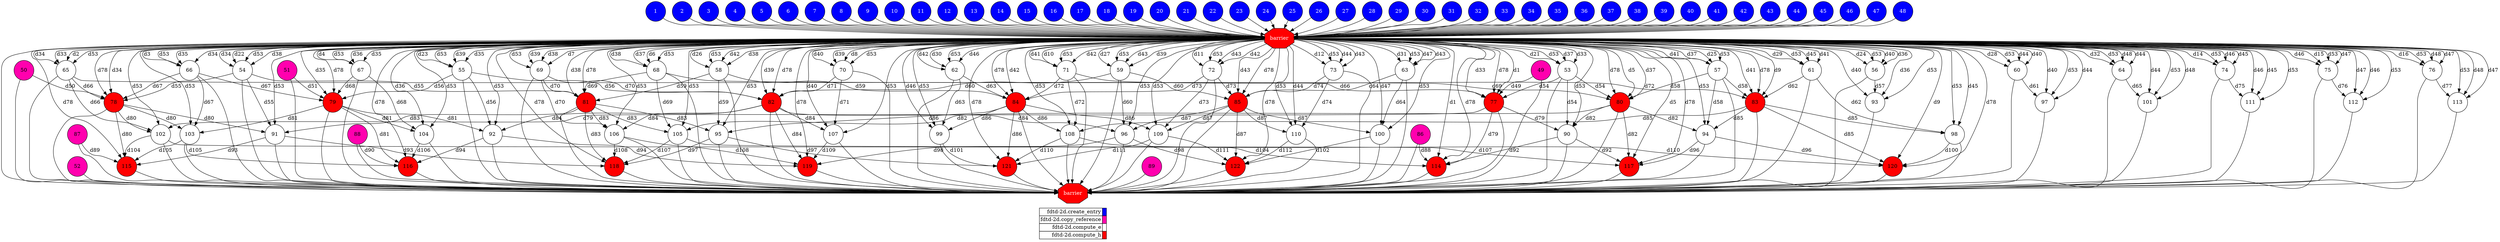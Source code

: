digraph {
  rankdir=TB;
  labeljust="l";
  subgraph dependence_graph {
    ranksep=0.20;
    node[height=0.75];

1[shape=circle, style=filled fillcolor="#0000ff" fontcolor="#ffffff"];
2[shape=circle, style=filled fillcolor="#0000ff" fontcolor="#ffffff"];
3[shape=circle, style=filled fillcolor="#0000ff" fontcolor="#ffffff"];
4[shape=circle, style=filled fillcolor="#0000ff" fontcolor="#ffffff"];
5[shape=circle, style=filled fillcolor="#0000ff" fontcolor="#ffffff"];
6[shape=circle, style=filled fillcolor="#0000ff" fontcolor="#ffffff"];
7[shape=circle, style=filled fillcolor="#0000ff" fontcolor="#ffffff"];
8[shape=circle, style=filled fillcolor="#0000ff" fontcolor="#ffffff"];
9[shape=circle, style=filled fillcolor="#0000ff" fontcolor="#ffffff"];
10[shape=circle, style=filled fillcolor="#0000ff" fontcolor="#ffffff"];
11[shape=circle, style=filled fillcolor="#0000ff" fontcolor="#ffffff"];
12[shape=circle, style=filled fillcolor="#0000ff" fontcolor="#ffffff"];
13[shape=circle, style=filled fillcolor="#0000ff" fontcolor="#ffffff"];
14[shape=circle, style=filled fillcolor="#0000ff" fontcolor="#ffffff"];
15[shape=circle, style=filled fillcolor="#0000ff" fontcolor="#ffffff"];
16[shape=circle, style=filled fillcolor="#0000ff" fontcolor="#ffffff"];
17[shape=circle, style=filled fillcolor="#0000ff" fontcolor="#ffffff"];
18[shape=circle, style=filled fillcolor="#0000ff" fontcolor="#ffffff"];
19[shape=circle, style=filled fillcolor="#0000ff" fontcolor="#ffffff"];
20[shape=circle, style=filled fillcolor="#0000ff" fontcolor="#ffffff"];
21[shape=circle, style=filled fillcolor="#0000ff" fontcolor="#ffffff"];
22[shape=circle, style=filled fillcolor="#0000ff" fontcolor="#ffffff"];
23[shape=circle, style=filled fillcolor="#0000ff" fontcolor="#ffffff"];
24[shape=circle, style=filled fillcolor="#0000ff" fontcolor="#ffffff"];
25[shape=circle, style=filled fillcolor="#0000ff" fontcolor="#ffffff"];
26[shape=circle, style=filled fillcolor="#0000ff" fontcolor="#ffffff"];
27[shape=circle, style=filled fillcolor="#0000ff" fontcolor="#ffffff"];
28[shape=circle, style=filled fillcolor="#0000ff" fontcolor="#ffffff"];
29[shape=circle, style=filled fillcolor="#0000ff" fontcolor="#ffffff"];
30[shape=circle, style=filled fillcolor="#0000ff" fontcolor="#ffffff"];
31[shape=circle, style=filled fillcolor="#0000ff" fontcolor="#ffffff"];
32[shape=circle, style=filled fillcolor="#0000ff" fontcolor="#ffffff"];
33[shape=circle, style=filled fillcolor="#0000ff" fontcolor="#ffffff"];
34[shape=circle, style=filled fillcolor="#0000ff" fontcolor="#ffffff"];
35[shape=circle, style=filled fillcolor="#0000ff" fontcolor="#ffffff"];
36[shape=circle, style=filled fillcolor="#0000ff" fontcolor="#ffffff"];
37[shape=circle, style=filled fillcolor="#0000ff" fontcolor="#ffffff"];
38[shape=circle, style=filled fillcolor="#0000ff" fontcolor="#ffffff"];
39[shape=circle, style=filled fillcolor="#0000ff" fontcolor="#ffffff"];
40[shape=circle, style=filled fillcolor="#0000ff" fontcolor="#ffffff"];
41[shape=circle, style=filled fillcolor="#0000ff" fontcolor="#ffffff"];
42[shape=circle, style=filled fillcolor="#0000ff" fontcolor="#ffffff"];
43[shape=circle, style=filled fillcolor="#0000ff" fontcolor="#ffffff"];
44[shape=circle, style=filled fillcolor="#0000ff" fontcolor="#ffffff"];
45[shape=circle, style=filled fillcolor="#0000ff" fontcolor="#ffffff"];
46[shape=circle, style=filled fillcolor="#0000ff" fontcolor="#ffffff"];
47[shape=circle, style=filled fillcolor="#0000ff" fontcolor="#ffffff"];
48[shape=circle, style=filled fillcolor="#0000ff" fontcolor="#ffffff"];
Synchro1[label="barrier", shape=octagon, style=filled fillcolor="#ff0000" fontcolor="#FFFFFF"];
37 -> Synchro1;
4 -> Synchro1;
36 -> Synchro1;
47 -> Synchro1;
2 -> Synchro1;
39 -> Synchro1;
28 -> Synchro1;
18 -> Synchro1;
38 -> Synchro1;
11 -> Synchro1;
7 -> Synchro1;
1 -> Synchro1;
8 -> Synchro1;
21 -> Synchro1;
5 -> Synchro1;
23 -> Synchro1;
24 -> Synchro1;
13 -> Synchro1;
26 -> Synchro1;
25 -> Synchro1;
27 -> Synchro1;
29 -> Synchro1;
9 -> Synchro1;
40 -> Synchro1;
16 -> Synchro1;
20 -> Synchro1;
3 -> Synchro1;
34 -> Synchro1;
42 -> Synchro1;
14 -> Synchro1;
46 -> Synchro1;
15 -> Synchro1;
31 -> Synchro1;
30 -> Synchro1;
22 -> Synchro1;
41 -> Synchro1;
33 -> Synchro1;
32 -> Synchro1;
12 -> Synchro1;
19 -> Synchro1;
45 -> Synchro1;
43 -> Synchro1;
35 -> Synchro1;
10 -> Synchro1;
44 -> Synchro1;
48 -> Synchro1;
6 -> Synchro1;
17 -> Synchro1;
49[shape=circle, style=filled fillcolor="#ff00ae" fontcolor="#000000"];
50[shape=circle, style=filled fillcolor="#ff00ae" fontcolor="#000000"];
51[shape=circle, style=filled fillcolor="#ff00ae" fontcolor="#000000"];
52[shape=circle, style=filled fillcolor="#ff00ae" fontcolor="#000000"];
53[shape=circle, style=filled fillcolor="#ffffff" fontcolor="#000000"];
Synchro1 -> 53[ label="d21" ];
Synchro1 -> 53[ label="d53" ];
Synchro1 -> 53[ label="d37" ];
Synchro1 -> 53[ label="d33" ];
54[shape=circle, style=filled fillcolor="#ffffff" fontcolor="#000000"];
Synchro1 -> 54[ label="d22" ];
Synchro1 -> 54[ label="d53" ];
Synchro1 -> 54[ label="d38" ];
Synchro1 -> 54[ label="d34" ];
55[shape=circle, style=filled fillcolor="#ffffff" fontcolor="#000000"];
Synchro1 -> 55[ label="d23" ];
Synchro1 -> 55[ label="d53" ];
Synchro1 -> 55[ label="d39" ];
Synchro1 -> 55[ label="d35" ];
56[shape=circle, style=filled fillcolor="#ffffff" fontcolor="#000000"];
Synchro1 -> 56[ label="d24" ];
Synchro1 -> 56[ label="d53" ];
Synchro1 -> 56[ label="d40" ];
Synchro1 -> 56[ label="d36" ];
57[shape=circle, style=filled fillcolor="#ffffff" fontcolor="#000000"];
Synchro1 -> 57[ label="d25" ];
Synchro1 -> 57[ label="d53" ];
Synchro1 -> 57[ label="d41" ];
Synchro1 -> 57[ label="d37" ];
58[shape=circle, style=filled fillcolor="#ffffff" fontcolor="#000000"];
Synchro1 -> 58[ label="d26" ];
Synchro1 -> 58[ label="d53" ];
Synchro1 -> 58[ label="d42" ];
Synchro1 -> 58[ label="d38" ];
59[shape=circle, style=filled fillcolor="#ffffff" fontcolor="#000000"];
Synchro1 -> 59[ label="d27" ];
Synchro1 -> 59[ label="d53" ];
Synchro1 -> 59[ label="d43" ];
Synchro1 -> 59[ label="d39" ];
60[shape=circle, style=filled fillcolor="#ffffff" fontcolor="#000000"];
Synchro1 -> 60[ label="d28" ];
Synchro1 -> 60[ label="d53" ];
Synchro1 -> 60[ label="d44" ];
Synchro1 -> 60[ label="d40" ];
61[shape=circle, style=filled fillcolor="#ffffff" fontcolor="#000000"];
Synchro1 -> 61[ label="d29" ];
Synchro1 -> 61[ label="d53" ];
Synchro1 -> 61[ label="d45" ];
Synchro1 -> 61[ label="d41" ];
62[shape=circle, style=filled fillcolor="#ffffff" fontcolor="#000000"];
Synchro1 -> 62[ label="d30" ];
Synchro1 -> 62[ label="d53" ];
Synchro1 -> 62[ label="d46" ];
Synchro1 -> 62[ label="d42" ];
63[shape=circle, style=filled fillcolor="#ffffff" fontcolor="#000000"];
Synchro1 -> 63[ label="d31" ];
Synchro1 -> 63[ label="d53" ];
Synchro1 -> 63[ label="d47" ];
Synchro1 -> 63[ label="d43" ];
64[shape=circle, style=filled fillcolor="#ffffff" fontcolor="#000000"];
Synchro1 -> 64[ label="d32" ];
Synchro1 -> 64[ label="d53" ];
Synchro1 -> 64[ label="d48" ];
Synchro1 -> 64[ label="d44" ];
65[shape=circle, style=filled fillcolor="#ffffff" fontcolor="#000000"];
Synchro1 -> 65[ label="d2" ];
Synchro1 -> 65[ label="d53" ];
Synchro1 -> 65[ label="d34" ];
Synchro1 -> 65[ label="d33" ];
66[shape=circle, style=filled fillcolor="#ffffff" fontcolor="#000000"];
Synchro1 -> 66[ label="d3" ];
Synchro1 -> 66[ label="d53" ];
Synchro1 -> 66[ label="d35" ];
Synchro1 -> 66[ label="d34" ];
67[shape=circle, style=filled fillcolor="#ffffff" fontcolor="#000000"];
Synchro1 -> 67[ label="d4" ];
Synchro1 -> 67[ label="d53" ];
Synchro1 -> 67[ label="d36" ];
Synchro1 -> 67[ label="d35" ];
68[shape=circle, style=filled fillcolor="#ffffff" fontcolor="#000000"];
Synchro1 -> 68[ label="d6" ];
Synchro1 -> 68[ label="d53" ];
Synchro1 -> 68[ label="d38" ];
Synchro1 -> 68[ label="d37" ];
69[shape=circle, style=filled fillcolor="#ffffff" fontcolor="#000000"];
Synchro1 -> 69[ label="d7" ];
Synchro1 -> 69[ label="d53" ];
Synchro1 -> 69[ label="d39" ];
Synchro1 -> 69[ label="d38" ];
70[shape=circle, style=filled fillcolor="#ffffff" fontcolor="#000000"];
Synchro1 -> 70[ label="d8" ];
Synchro1 -> 70[ label="d53" ];
Synchro1 -> 70[ label="d40" ];
Synchro1 -> 70[ label="d39" ];
71[shape=circle, style=filled fillcolor="#ffffff" fontcolor="#000000"];
Synchro1 -> 71[ label="d10" ];
Synchro1 -> 71[ label="d53" ];
Synchro1 -> 71[ label="d42" ];
Synchro1 -> 71[ label="d41" ];
72[shape=circle, style=filled fillcolor="#ffffff" fontcolor="#000000"];
Synchro1 -> 72[ label="d11" ];
Synchro1 -> 72[ label="d53" ];
Synchro1 -> 72[ label="d43" ];
Synchro1 -> 72[ label="d42" ];
73[shape=circle, style=filled fillcolor="#ffffff" fontcolor="#000000"];
Synchro1 -> 73[ label="d12" ];
Synchro1 -> 73[ label="d53" ];
Synchro1 -> 73[ label="d44" ];
Synchro1 -> 73[ label="d43" ];
74[shape=circle, style=filled fillcolor="#ffffff" fontcolor="#000000"];
Synchro1 -> 74[ label="d14" ];
Synchro1 -> 74[ label="d53" ];
Synchro1 -> 74[ label="d46" ];
Synchro1 -> 74[ label="d45" ];
75[shape=circle, style=filled fillcolor="#ffffff" fontcolor="#000000"];
Synchro1 -> 75[ label="d15" ];
Synchro1 -> 75[ label="d53" ];
Synchro1 -> 75[ label="d47" ];
Synchro1 -> 75[ label="d46" ];
76[shape=circle, style=filled fillcolor="#ffffff" fontcolor="#000000"];
Synchro1 -> 76[ label="d16" ];
Synchro1 -> 76[ label="d53" ];
Synchro1 -> 76[ label="d48" ];
Synchro1 -> 76[ label="d47" ];
77[shape=circle, style=filled fillcolor="#ff0000" fontcolor="#000000"];
Synchro1 -> 77[ label="d33" ];
Synchro1 -> 77[ label="d78" ];
65 -> 77[ label="d66" ];
Synchro1 -> 77[ label="d1" ];
53 -> 77[ label="d54" ];
49 -> 77[ label="d49" ];
78[shape=circle, style=filled fillcolor="#ff0000" fontcolor="#000000"];
Synchro1 -> 78[ label="d34" ];
Synchro1 -> 78[ label="d78" ];
66 -> 78[ label="d67" ];
65 -> 78[ label="d66" ];
54 -> 78[ label="d55" ];
50 -> 78[ label="d50" ];
79[shape=circle, style=filled fillcolor="#ff0000" fontcolor="#000000"];
Synchro1 -> 79[ label="d35" ];
Synchro1 -> 79[ label="d78" ];
67 -> 79[ label="d68" ];
66 -> 79[ label="d67" ];
55 -> 79[ label="d56" ];
51 -> 79[ label="d51" ];
80[shape=circle, style=filled fillcolor="#ff0000" fontcolor="#000000"];
Synchro1 -> 80[ label="d37" ];
Synchro1 -> 80[ label="d78" ];
68 -> 80[ label="d69" ];
Synchro1 -> 80[ label="d5" ];
57 -> 80[ label="d58" ];
53 -> 80[ label="d54" ];
81[shape=circle, style=filled fillcolor="#ff0000" fontcolor="#000000"];
Synchro1 -> 81[ label="d38" ];
Synchro1 -> 81[ label="d78" ];
69 -> 81[ label="d70" ];
68 -> 81[ label="d69" ];
58 -> 81[ label="d59" ];
54 -> 81[ label="d55" ];
82[shape=circle, style=filled fillcolor="#ff0000" fontcolor="#000000"];
Synchro1 -> 82[ label="d39" ];
Synchro1 -> 82[ label="d78" ];
70 -> 82[ label="d71" ];
69 -> 82[ label="d70" ];
59 -> 82[ label="d60" ];
55 -> 82[ label="d56" ];
83[shape=circle, style=filled fillcolor="#ff0000" fontcolor="#000000"];
Synchro1 -> 83[ label="d41" ];
Synchro1 -> 83[ label="d78" ];
71 -> 83[ label="d72" ];
Synchro1 -> 83[ label="d9" ];
61 -> 83[ label="d62" ];
57 -> 83[ label="d58" ];
84[shape=circle, style=filled fillcolor="#ff0000" fontcolor="#000000"];
Synchro1 -> 84[ label="d42" ];
Synchro1 -> 84[ label="d78" ];
72 -> 84[ label="d73" ];
71 -> 84[ label="d72" ];
62 -> 84[ label="d63" ];
58 -> 84[ label="d59" ];
85[shape=circle, style=filled fillcolor="#ff0000" fontcolor="#000000"];
Synchro1 -> 85[ label="d43" ];
Synchro1 -> 85[ label="d78" ];
73 -> 85[ label="d74" ];
72 -> 85[ label="d73" ];
63 -> 85[ label="d64" ];
59 -> 85[ label="d60" ];
86[shape=circle, style=filled fillcolor="#ff00ae" fontcolor="#000000"];
87[shape=circle, style=filled fillcolor="#ff00ae" fontcolor="#000000"];
88[shape=circle, style=filled fillcolor="#ff00ae" fontcolor="#000000"];
89[shape=circle, style=filled fillcolor="#ff00ae" fontcolor="#000000"];
90[shape=circle, style=filled fillcolor="#ffffff" fontcolor="#000000"];
53 -> 90[ label="d54" ];
Synchro1 -> 90[ label="d53" ];
80 -> 90[ label="d82" ];
77 -> 90[ label="d79" ];
91[shape=circle, style=filled fillcolor="#ffffff" fontcolor="#000000"];
54 -> 91[ label="d55" ];
Synchro1 -> 91[ label="d53" ];
81 -> 91[ label="d83" ];
78 -> 91[ label="d80" ];
92[shape=circle, style=filled fillcolor="#ffffff" fontcolor="#000000"];
55 -> 92[ label="d56" ];
Synchro1 -> 92[ label="d53" ];
82 -> 92[ label="d84" ];
79 -> 92[ label="d81" ];
93[shape=circle, style=filled fillcolor="#ffffff" fontcolor="#000000"];
56 -> 93[ label="d57" ];
Synchro1 -> 93[ label="d53" ];
Synchro1 -> 93[ label="d40" ];
Synchro1 -> 93[ label="d36" ];
94[shape=circle, style=filled fillcolor="#ffffff" fontcolor="#000000"];
57 -> 94[ label="d58" ];
Synchro1 -> 94[ label="d53" ];
83 -> 94[ label="d85" ];
80 -> 94[ label="d82" ];
95[shape=circle, style=filled fillcolor="#ffffff" fontcolor="#000000"];
58 -> 95[ label="d59" ];
Synchro1 -> 95[ label="d53" ];
84 -> 95[ label="d86" ];
81 -> 95[ label="d83" ];
96[shape=circle, style=filled fillcolor="#ffffff" fontcolor="#000000"];
59 -> 96[ label="d60" ];
Synchro1 -> 96[ label="d53" ];
85 -> 96[ label="d87" ];
82 -> 96[ label="d84" ];
97[shape=circle, style=filled fillcolor="#ffffff" fontcolor="#000000"];
60 -> 97[ label="d61" ];
Synchro1 -> 97[ label="d53" ];
Synchro1 -> 97[ label="d44" ];
Synchro1 -> 97[ label="d40" ];
98[shape=circle, style=filled fillcolor="#ffffff" fontcolor="#000000"];
61 -> 98[ label="d62" ];
Synchro1 -> 98[ label="d53" ];
Synchro1 -> 98[ label="d45" ];
83 -> 98[ label="d85" ];
99[shape=circle, style=filled fillcolor="#ffffff" fontcolor="#000000"];
62 -> 99[ label="d63" ];
Synchro1 -> 99[ label="d53" ];
Synchro1 -> 99[ label="d46" ];
84 -> 99[ label="d86" ];
100[shape=circle, style=filled fillcolor="#ffffff" fontcolor="#000000"];
63 -> 100[ label="d64" ];
Synchro1 -> 100[ label="d53" ];
Synchro1 -> 100[ label="d47" ];
85 -> 100[ label="d87" ];
101[shape=circle, style=filled fillcolor="#ffffff" fontcolor="#000000"];
64 -> 101[ label="d65" ];
Synchro1 -> 101[ label="d53" ];
Synchro1 -> 101[ label="d48" ];
Synchro1 -> 101[ label="d44" ];
102[shape=circle, style=filled fillcolor="#ffffff" fontcolor="#000000"];
65 -> 102[ label="d66" ];
Synchro1 -> 102[ label="d53" ];
78 -> 102[ label="d80" ];
77 -> 102[ label="d79" ];
103[shape=circle, style=filled fillcolor="#ffffff" fontcolor="#000000"];
66 -> 103[ label="d67" ];
Synchro1 -> 103[ label="d53" ];
79 -> 103[ label="d81" ];
78 -> 103[ label="d80" ];
104[shape=circle, style=filled fillcolor="#ffffff" fontcolor="#000000"];
67 -> 104[ label="d68" ];
Synchro1 -> 104[ label="d53" ];
Synchro1 -> 104[ label="d36" ];
79 -> 104[ label="d81" ];
105[shape=circle, style=filled fillcolor="#ffffff" fontcolor="#000000"];
68 -> 105[ label="d69" ];
Synchro1 -> 105[ label="d53" ];
81 -> 105[ label="d83" ];
80 -> 105[ label="d82" ];
106[shape=circle, style=filled fillcolor="#ffffff" fontcolor="#000000"];
69 -> 106[ label="d70" ];
Synchro1 -> 106[ label="d53" ];
82 -> 106[ label="d84" ];
81 -> 106[ label="d83" ];
107[shape=circle, style=filled fillcolor="#ffffff" fontcolor="#000000"];
70 -> 107[ label="d71" ];
Synchro1 -> 107[ label="d53" ];
Synchro1 -> 107[ label="d40" ];
82 -> 107[ label="d84" ];
108[shape=circle, style=filled fillcolor="#ffffff" fontcolor="#000000"];
71 -> 108[ label="d72" ];
Synchro1 -> 108[ label="d53" ];
84 -> 108[ label="d86" ];
83 -> 108[ label="d85" ];
109[shape=circle, style=filled fillcolor="#ffffff" fontcolor="#000000"];
72 -> 109[ label="d73" ];
Synchro1 -> 109[ label="d53" ];
85 -> 109[ label="d87" ];
84 -> 109[ label="d86" ];
110[shape=circle, style=filled fillcolor="#ffffff" fontcolor="#000000"];
73 -> 110[ label="d74" ];
Synchro1 -> 110[ label="d53" ];
Synchro1 -> 110[ label="d44" ];
85 -> 110[ label="d87" ];
111[shape=circle, style=filled fillcolor="#ffffff" fontcolor="#000000"];
74 -> 111[ label="d75" ];
Synchro1 -> 111[ label="d53" ];
Synchro1 -> 111[ label="d46" ];
Synchro1 -> 111[ label="d45" ];
112[shape=circle, style=filled fillcolor="#ffffff" fontcolor="#000000"];
75 -> 112[ label="d76" ];
Synchro1 -> 112[ label="d53" ];
Synchro1 -> 112[ label="d47" ];
Synchro1 -> 112[ label="d46" ];
113[shape=circle, style=filled fillcolor="#ffffff" fontcolor="#000000"];
76 -> 113[ label="d77" ];
Synchro1 -> 113[ label="d53" ];
Synchro1 -> 113[ label="d48" ];
Synchro1 -> 113[ label="d47" ];
114[shape=circle, style=filled fillcolor="#ff0000" fontcolor="#000000"];
77 -> 114[ label="d79" ];
Synchro1 -> 114[ label="d78" ];
102 -> 114[ label="d104" ];
Synchro1 -> 114[ label="d1" ];
90 -> 114[ label="d92" ];
86 -> 114[ label="d88" ];
115[shape=circle, style=filled fillcolor="#ff0000" fontcolor="#000000"];
78 -> 115[ label="d80" ];
Synchro1 -> 115[ label="d78" ];
103 -> 115[ label="d105" ];
102 -> 115[ label="d104" ];
91 -> 115[ label="d93" ];
87 -> 115[ label="d89" ];
116[shape=circle, style=filled fillcolor="#ff0000" fontcolor="#000000"];
79 -> 116[ label="d81" ];
Synchro1 -> 116[ label="d78" ];
104 -> 116[ label="d106" ];
103 -> 116[ label="d105" ];
92 -> 116[ label="d94" ];
88 -> 116[ label="d90" ];
117[shape=circle, style=filled fillcolor="#ff0000" fontcolor="#000000"];
80 -> 117[ label="d82" ];
Synchro1 -> 117[ label="d78" ];
105 -> 117[ label="d107" ];
Synchro1 -> 117[ label="d5" ];
94 -> 117[ label="d96" ];
90 -> 117[ label="d92" ];
118[shape=circle, style=filled fillcolor="#ff0000" fontcolor="#000000"];
81 -> 118[ label="d83" ];
Synchro1 -> 118[ label="d78" ];
106 -> 118[ label="d108" ];
105 -> 118[ label="d107" ];
95 -> 118[ label="d97" ];
91 -> 118[ label="d93" ];
119[shape=circle, style=filled fillcolor="#ff0000" fontcolor="#000000"];
82 -> 119[ label="d84" ];
Synchro1 -> 119[ label="d78" ];
107 -> 119[ label="d109" ];
106 -> 119[ label="d108" ];
96 -> 119[ label="d98" ];
92 -> 119[ label="d94" ];
120[shape=circle, style=filled fillcolor="#ff0000" fontcolor="#000000"];
83 -> 120[ label="d85" ];
Synchro1 -> 120[ label="d78" ];
108 -> 120[ label="d110" ];
Synchro1 -> 120[ label="d9" ];
98 -> 120[ label="d100" ];
94 -> 120[ label="d96" ];
121[shape=circle, style=filled fillcolor="#ff0000" fontcolor="#000000"];
84 -> 121[ label="d86" ];
Synchro1 -> 121[ label="d78" ];
109 -> 121[ label="d111" ];
108 -> 121[ label="d110" ];
99 -> 121[ label="d101" ];
95 -> 121[ label="d97" ];
122[shape=circle, style=filled fillcolor="#ff0000" fontcolor="#000000"];
85 -> 122[ label="d87" ];
Synchro1 -> 122[ label="d78" ];
110 -> 122[ label="d112" ];
109 -> 122[ label="d111" ];
100 -> 122[ label="d102" ];
96 -> 122[ label="d98" ];
Synchro2[label="barrier", shape=octagon, style=filled fillcolor="#ff0000" fontcolor="#FFFFFF"];
Synchro1 -> Synchro2;
102 -> Synchro2;
95 -> Synchro2;
104 -> Synchro2;
57 -> Synchro2;
66 -> Synchro2;
99 -> Synchro2;
60 -> Synchro2;
62 -> Synchro2;
64 -> Synchro2;
87 -> Synchro2;
122 -> Synchro2;
90 -> Synchro2;
111 -> Synchro2;
71 -> Synchro2;
115 -> Synchro2;
120 -> Synchro2;
82 -> Synchro2;
84 -> Synchro2;
73 -> Synchro2;
75 -> Synchro2;
92 -> Synchro2;
110 -> Synchro2;
112 -> Synchro2;
65 -> Synchro2;
74 -> Synchro2;
63 -> Synchro2;
118 -> Synchro2;
91 -> Synchro2;
54 -> Synchro2;
93 -> Synchro2;
105 -> Synchro2;
52 -> Synchro2;
89 -> Synchro2;
83 -> Synchro2;
56 -> Synchro2;
79 -> Synchro2;
50 -> Synchro2;
72 -> Synchro2;
107 -> Synchro2;
114 -> Synchro2;
101 -> Synchro2;
106 -> Synchro2;
116 -> Synchro2;
76 -> Synchro2;
49 -> Synchro2;
53 -> Synchro2;
100 -> Synchro2;
58 -> Synchro2;
81 -> Synchro2;
109 -> Synchro2;
51 -> Synchro2;
113 -> Synchro2;
97 -> Synchro2;
98 -> Synchro2;
59 -> Synchro2;
55 -> Synchro2;
119 -> Synchro2;
69 -> Synchro2;
117 -> Synchro2;
67 -> Synchro2;
70 -> Synchro2;
80 -> Synchro2;
108 -> Synchro2;
85 -> Synchro2;
121 -> Synchro2;
96 -> Synchro2;
103 -> Synchro2;
61 -> Synchro2;
88 -> Synchro2;
77 -> Synchro2;
94 -> Synchro2;
78 -> Synchro2;
86 -> Synchro2;
68 -> Synchro2;  }
  subgraph legend {
    rank=sink;
    node [shape=plaintext, height=0.75];
    ranksep=0.20;
    label = "Legend";
    key [label=<
      <table border="0" cellpadding="2" cellspacing="0" cellborder="1">
<tr>
<td align="right">fdtd-2d.create_entry</td>
<td bgcolor="#0000ff">&nbsp;</td>
</tr>
<tr>
<td align="right">fdtd-2d.copy_reference</td>
<td bgcolor="#ff00ae">&nbsp;</td>
</tr>
<tr>
<td align="right">fdtd-2d.compute_e</td>
<td bgcolor="#ffffff">&nbsp;</td>
</tr>
<tr>
<td align="right">fdtd-2d.compute_h</td>
<td bgcolor="#ff0000">&nbsp;</td>
</tr>
      </table>
    >]
  }
}
